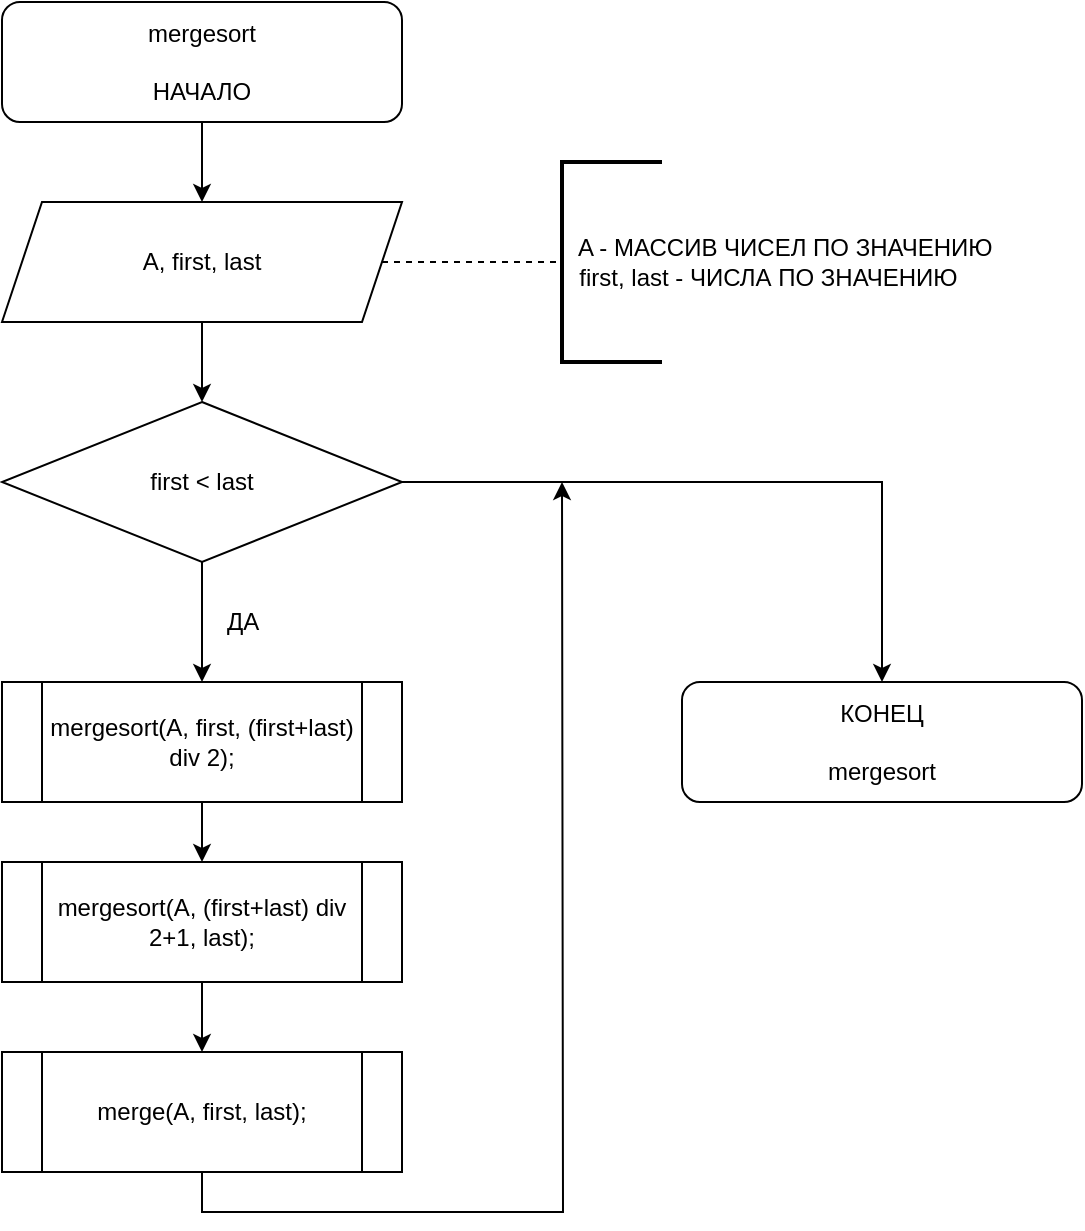 <mxfile version="14.4.4" type="device"><diagram id="pUQGIuXwPXEoQHTTan8o" name="Page-1"><mxGraphModel dx="1662" dy="762" grid="1" gridSize="10" guides="1" tooltips="1" connect="1" arrows="1" fold="1" page="1" pageScale="1" pageWidth="827" pageHeight="1169" math="0" shadow="0"><root><mxCell id="0"/><mxCell id="1" parent="0"/><mxCell id="tXbzkRBG-2ee8kCAUHIk-5" style="edgeStyle=orthogonalEdgeStyle;rounded=0;orthogonalLoop=1;jettySize=auto;html=1;exitX=0.5;exitY=1;exitDx=0;exitDy=0;entryX=0.5;entryY=0;entryDx=0;entryDy=0;" edge="1" parent="1" source="tXbzkRBG-2ee8kCAUHIk-1" target="tXbzkRBG-2ee8kCAUHIk-2"><mxGeometry relative="1" as="geometry"><mxPoint x="140" y="150" as="targetPoint"/></mxGeometry></mxCell><mxCell id="tXbzkRBG-2ee8kCAUHIk-1" value="mergesort&lt;br&gt;&lt;br&gt;НАЧАЛО" style="rounded=1;whiteSpace=wrap;html=1;" vertex="1" parent="1"><mxGeometry x="40" y="40" width="200" height="60" as="geometry"/></mxCell><mxCell id="tXbzkRBG-2ee8kCAUHIk-7" style="edgeStyle=orthogonalEdgeStyle;rounded=0;orthogonalLoop=1;jettySize=auto;html=1;exitX=0.5;exitY=1;exitDx=0;exitDy=0;entryX=0.5;entryY=0;entryDx=0;entryDy=0;" edge="1" parent="1" source="tXbzkRBG-2ee8kCAUHIk-2" target="tXbzkRBG-2ee8kCAUHIk-6"><mxGeometry relative="1" as="geometry"/></mxCell><mxCell id="tXbzkRBG-2ee8kCAUHIk-2" value="A, first, last" style="shape=parallelogram;perimeter=parallelogramPerimeter;whiteSpace=wrap;html=1;fixedSize=1;" vertex="1" parent="1"><mxGeometry x="40" y="140" width="200" height="60" as="geometry"/></mxCell><mxCell id="tXbzkRBG-2ee8kCAUHIk-3" value="" style="endArrow=none;dashed=1;html=1;exitX=1;exitY=0.5;exitDx=0;exitDy=0;" edge="1" parent="1" source="tXbzkRBG-2ee8kCAUHIk-2"><mxGeometry width="50" height="50" relative="1" as="geometry"><mxPoint x="260" y="190" as="sourcePoint"/><mxPoint x="320" y="170" as="targetPoint"/></mxGeometry></mxCell><mxCell id="tXbzkRBG-2ee8kCAUHIk-4" value="&amp;nbsp; A - МАССИВ ЧИСЕЛ ПО ЗНАЧЕНИЮ&lt;br&gt;&amp;nbsp; first, last - ЧИСЛА ПО ЗНАЧЕНИЮ" style="strokeWidth=2;html=1;shape=mxgraph.flowchart.annotation_1;align=left;pointerEvents=1;" vertex="1" parent="1"><mxGeometry x="320" y="120" width="50" height="100" as="geometry"/></mxCell><mxCell id="tXbzkRBG-2ee8kCAUHIk-11" style="edgeStyle=orthogonalEdgeStyle;rounded=0;orthogonalLoop=1;jettySize=auto;html=1;exitX=0.5;exitY=1;exitDx=0;exitDy=0;entryX=0.5;entryY=0;entryDx=0;entryDy=0;" edge="1" parent="1" source="tXbzkRBG-2ee8kCAUHIk-6" target="tXbzkRBG-2ee8kCAUHIk-8"><mxGeometry relative="1" as="geometry"><mxPoint x="140" y="360" as="sourcePoint"/></mxGeometry></mxCell><mxCell id="tXbzkRBG-2ee8kCAUHIk-18" style="edgeStyle=orthogonalEdgeStyle;rounded=0;orthogonalLoop=1;jettySize=auto;html=1;exitX=1;exitY=0.5;exitDx=0;exitDy=0;entryX=0.5;entryY=0;entryDx=0;entryDy=0;" edge="1" parent="1" source="tXbzkRBG-2ee8kCAUHIk-6" target="tXbzkRBG-2ee8kCAUHIk-17"><mxGeometry relative="1" as="geometry"/></mxCell><mxCell id="tXbzkRBG-2ee8kCAUHIk-6" value="first &amp;lt; last" style="rhombus;whiteSpace=wrap;html=1;" vertex="1" parent="1"><mxGeometry x="40" y="240" width="200" height="80" as="geometry"/></mxCell><mxCell id="tXbzkRBG-2ee8kCAUHIk-13" style="edgeStyle=orthogonalEdgeStyle;rounded=0;orthogonalLoop=1;jettySize=auto;html=1;exitX=0.5;exitY=1;exitDx=0;exitDy=0;" edge="1" parent="1" source="tXbzkRBG-2ee8kCAUHIk-8" target="tXbzkRBG-2ee8kCAUHIk-12"><mxGeometry relative="1" as="geometry"/></mxCell><mxCell id="tXbzkRBG-2ee8kCAUHIk-8" value="mergesort(A, first, (first+last) div 2);" style="shape=process;whiteSpace=wrap;html=1;backgroundOutline=1;" vertex="1" parent="1"><mxGeometry x="40" y="380" width="200" height="60" as="geometry"/></mxCell><mxCell id="tXbzkRBG-2ee8kCAUHIk-15" style="edgeStyle=orthogonalEdgeStyle;rounded=0;orthogonalLoop=1;jettySize=auto;html=1;exitX=0.5;exitY=1;exitDx=0;exitDy=0;entryX=0.5;entryY=0;entryDx=0;entryDy=0;" edge="1" parent="1" source="tXbzkRBG-2ee8kCAUHIk-12" target="tXbzkRBG-2ee8kCAUHIk-14"><mxGeometry relative="1" as="geometry"/></mxCell><mxCell id="tXbzkRBG-2ee8kCAUHIk-12" value="mergesort(A, (first+last) div 2+1, last);" style="shape=process;whiteSpace=wrap;html=1;backgroundOutline=1;" vertex="1" parent="1"><mxGeometry x="40" y="470" width="200" height="60" as="geometry"/></mxCell><mxCell id="tXbzkRBG-2ee8kCAUHIk-19" style="edgeStyle=orthogonalEdgeStyle;rounded=0;orthogonalLoop=1;jettySize=auto;html=1;exitX=0.5;exitY=1;exitDx=0;exitDy=0;" edge="1" parent="1" source="tXbzkRBG-2ee8kCAUHIk-14"><mxGeometry relative="1" as="geometry"><mxPoint x="320" y="280" as="targetPoint"/></mxGeometry></mxCell><mxCell id="tXbzkRBG-2ee8kCAUHIk-14" value="merge(A, first, last);" style="shape=process;whiteSpace=wrap;html=1;backgroundOutline=1;" vertex="1" parent="1"><mxGeometry x="40" y="565" width="200" height="60" as="geometry"/></mxCell><mxCell id="tXbzkRBG-2ee8kCAUHIk-16" value="ДА" style="text;html=1;align=center;verticalAlign=middle;resizable=0;points=[];autosize=1;" vertex="1" parent="1"><mxGeometry x="145" y="340" width="30" height="20" as="geometry"/></mxCell><mxCell id="tXbzkRBG-2ee8kCAUHIk-17" value="КОНЕЦ&lt;br&gt;&lt;br&gt;mergesort" style="rounded=1;whiteSpace=wrap;html=1;" vertex="1" parent="1"><mxGeometry x="380" y="380" width="200" height="60" as="geometry"/></mxCell></root></mxGraphModel></diagram></mxfile>